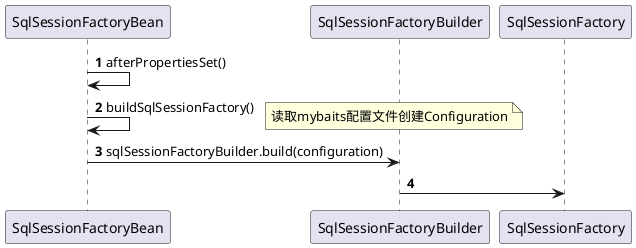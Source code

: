 @startuml
autonumber
SqlSessionFactoryBean->SqlSessionFactoryBean: afterPropertiesSet()
SqlSessionFactoryBean->SqlSessionFactoryBean: buildSqlSessionFactory()
note right
读取mybaits配置文件创建Configuration
end note
SqlSessionFactoryBean->SqlSessionFactoryBuilder: sqlSessionFactoryBuilder.build(configuration)

SqlSessionFactory<-SqlSessionFactoryBuilder
@enduml